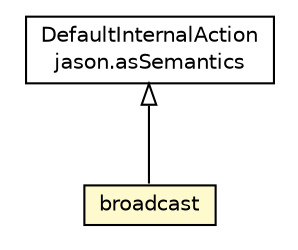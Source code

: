 #!/usr/local/bin/dot
#
# Class diagram 
# Generated by UMLGraph version R5_6_6-1-g9240c4 (http://www.umlgraph.org/)
#

digraph G {
	edge [fontname="Helvetica",fontsize=10,labelfontname="Helvetica",labelfontsize=10];
	node [fontname="Helvetica",fontsize=10,shape=plaintext];
	nodesep=0.25;
	ranksep=0.5;
	// jason.asSemantics.DefaultInternalAction
	c56124 [label=<<table title="jason.asSemantics.DefaultInternalAction" border="0" cellborder="1" cellspacing="0" cellpadding="2" port="p" href="../asSemantics/DefaultInternalAction.html">
		<tr><td><table border="0" cellspacing="0" cellpadding="1">
<tr><td align="center" balign="center"> DefaultInternalAction </td></tr>
<tr><td align="center" balign="center"> jason.asSemantics </td></tr>
		</table></td></tr>
		</table>>, URL="../asSemantics/DefaultInternalAction.html", fontname="Helvetica", fontcolor="black", fontsize=10.0];
	// jason.stdlib.broadcast
	c56354 [label=<<table title="jason.stdlib.broadcast" border="0" cellborder="1" cellspacing="0" cellpadding="2" port="p" bgcolor="lemonChiffon" href="./broadcast.html">
		<tr><td><table border="0" cellspacing="0" cellpadding="1">
<tr><td align="center" balign="center"> broadcast </td></tr>
		</table></td></tr>
		</table>>, URL="./broadcast.html", fontname="Helvetica", fontcolor="black", fontsize=10.0];
	//jason.stdlib.broadcast extends jason.asSemantics.DefaultInternalAction
	c56124:p -> c56354:p [dir=back,arrowtail=empty];
}

